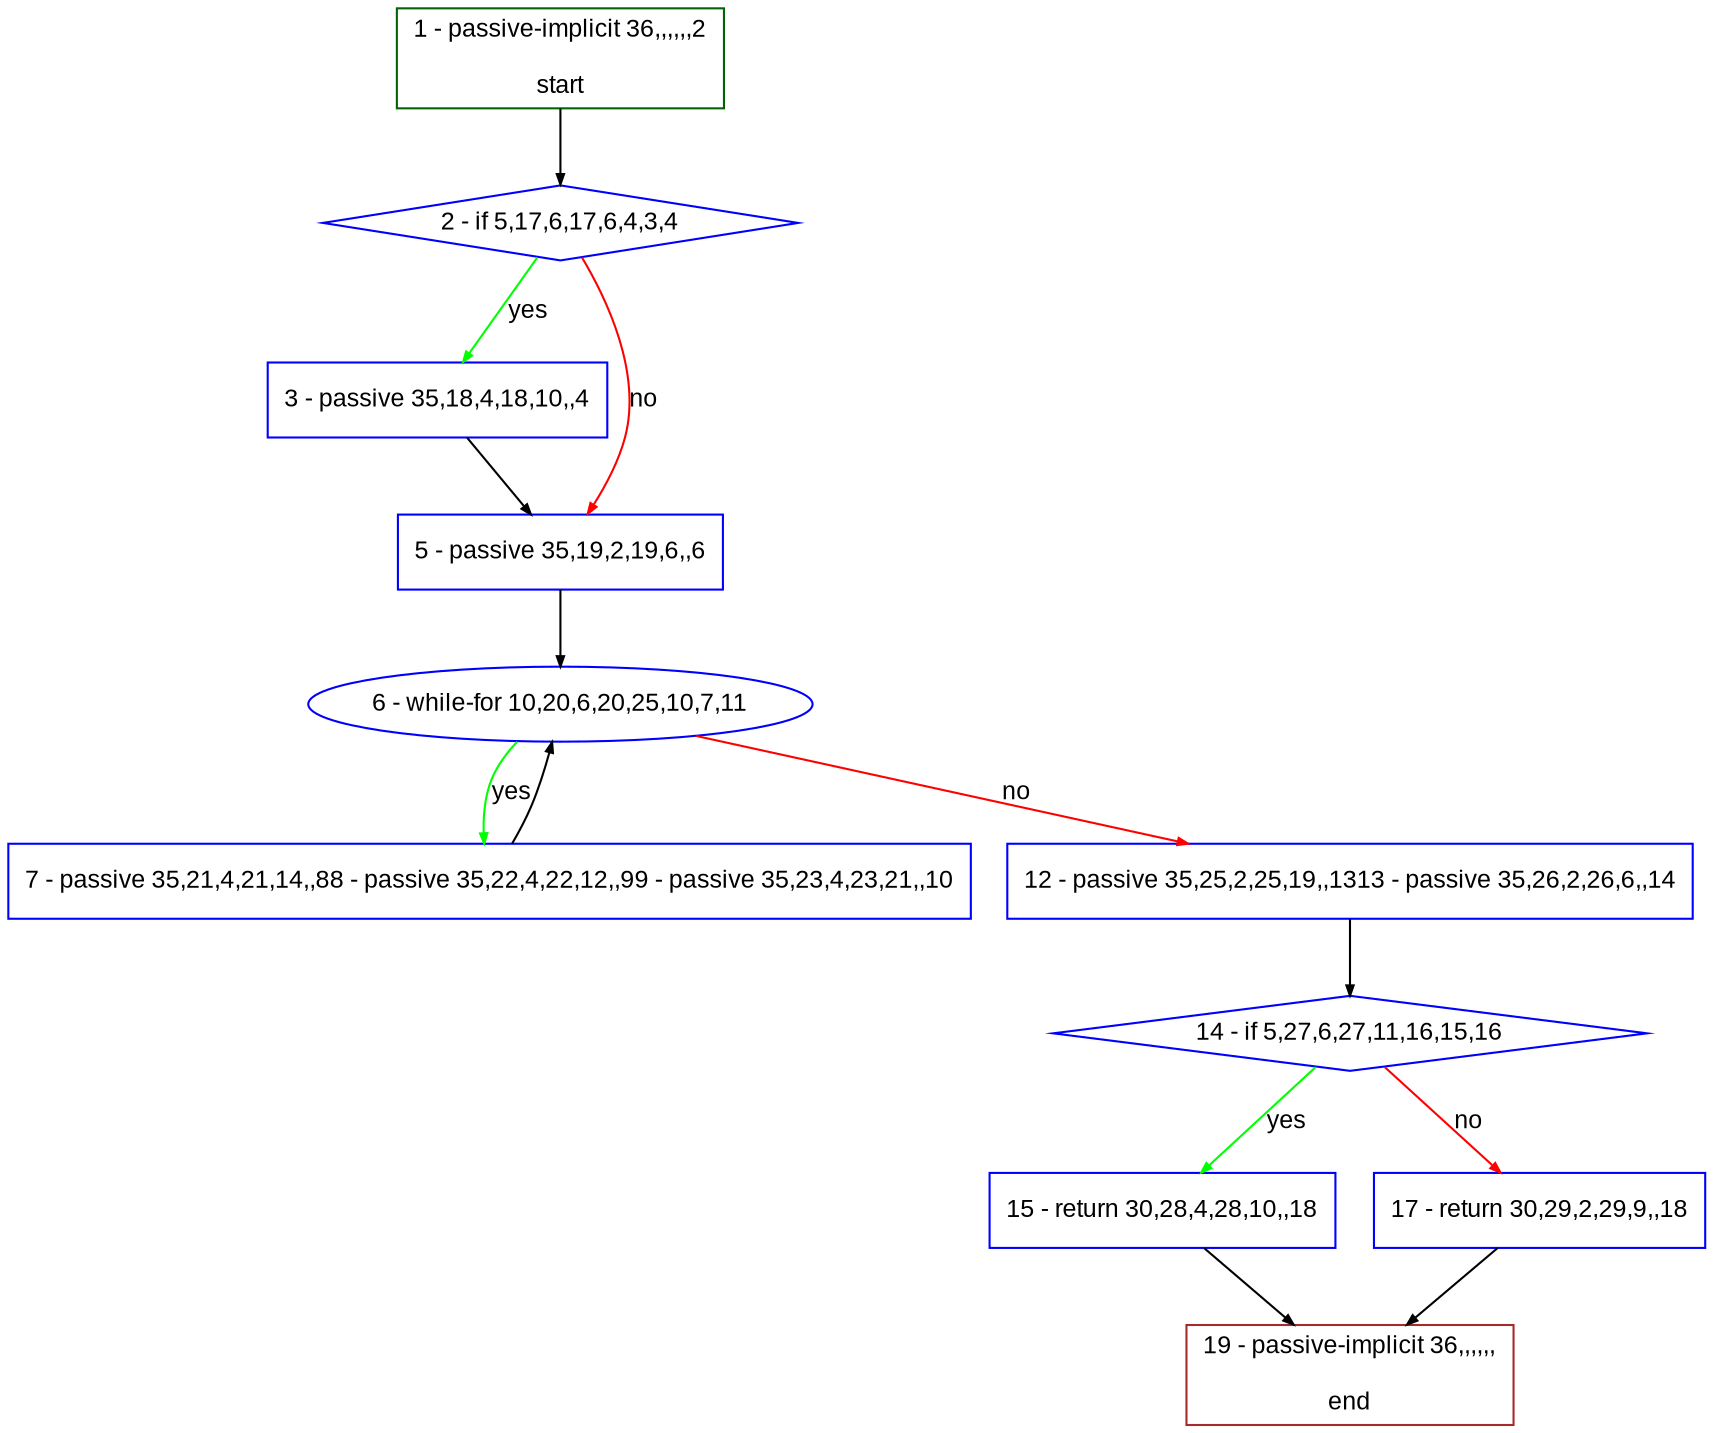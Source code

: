 digraph "" {
  graph [bgcolor="white", fillcolor="#FFFFCC", pack="true", packmode="clust", fontname="Arial", label="", fontsize="12", compound="true", style="rounded,filled"];
  node [node_initialized="no", fillcolor="white", fontname="Arial", label="", color="grey", fontsize="12", fixedsize="false", compound="true", shape="rectangle", style="filled"];
  edge [arrowtail="none", lhead="", fontcolor="black", fontname="Arial", label="", color="black", fontsize="12", arrowhead="normal", arrowsize="0.5", compound="true", ltail="", dir="forward"];
  __N1 [fillcolor="#ffffff", label="2 - if 5,17,6,17,6,4,3,4", color="#0000ff", shape="diamond", style="filled"];
  __N2 [fillcolor="#ffffff", label="1 - passive-implicit 36,,,,,,2\n\nstart", color="#006400", shape="box", style="filled"];
  __N3 [fillcolor="#ffffff", label="3 - passive 35,18,4,18,10,,4", color="#0000ff", shape="box", style="filled"];
  __N4 [fillcolor="#ffffff", label="5 - passive 35,19,2,19,6,,6", color="#0000ff", shape="box", style="filled"];
  __N5 [fillcolor="#ffffff", label="6 - while-for 10,20,6,20,25,10,7,11", color="#0000ff", shape="oval", style="filled"];
  __N6 [fillcolor="#ffffff", label="7 - passive 35,21,4,21,14,,88 - passive 35,22,4,22,12,,99 - passive 35,23,4,23,21,,10", color="#0000ff", shape="box", style="filled"];
  __N7 [fillcolor="#ffffff", label="12 - passive 35,25,2,25,19,,1313 - passive 35,26,2,26,6,,14", color="#0000ff", shape="box", style="filled"];
  __N8 [fillcolor="#ffffff", label="14 - if 5,27,6,27,11,16,15,16", color="#0000ff", shape="diamond", style="filled"];
  __N9 [fillcolor="#ffffff", label="15 - return 30,28,4,28,10,,18", color="#0000ff", shape="box", style="filled"];
  __N10 [fillcolor="#ffffff", label="17 - return 30,29,2,29,9,,18", color="#0000ff", shape="box", style="filled"];
  __N11 [fillcolor="#ffffff", label="19 - passive-implicit 36,,,,,,\n\nend", color="#a52a2a", shape="box", style="filled"];
  __N2 -> __N1 [arrowtail="none", color="#000000", label="", arrowhead="normal", dir="forward"];
  __N1 -> __N3 [arrowtail="none", color="#00ff00", label="yes", arrowhead="normal", dir="forward"];
  __N1 -> __N4 [arrowtail="none", color="#ff0000", label="no", arrowhead="normal", dir="forward"];
  __N3 -> __N4 [arrowtail="none", color="#000000", label="", arrowhead="normal", dir="forward"];
  __N4 -> __N5 [arrowtail="none", color="#000000", label="", arrowhead="normal", dir="forward"];
  __N5 -> __N6 [arrowtail="none", color="#00ff00", label="yes", arrowhead="normal", dir="forward"];
  __N6 -> __N5 [arrowtail="none", color="#000000", label="", arrowhead="normal", dir="forward"];
  __N5 -> __N7 [arrowtail="none", color="#ff0000", label="no", arrowhead="normal", dir="forward"];
  __N7 -> __N8 [arrowtail="none", color="#000000", label="", arrowhead="normal", dir="forward"];
  __N8 -> __N9 [arrowtail="none", color="#00ff00", label="yes", arrowhead="normal", dir="forward"];
  __N8 -> __N10 [arrowtail="none", color="#ff0000", label="no", arrowhead="normal", dir="forward"];
  __N9 -> __N11 [arrowtail="none", color="#000000", label="", arrowhead="normal", dir="forward"];
  __N10 -> __N11 [arrowtail="none", color="#000000", label="", arrowhead="normal", dir="forward"];
}
